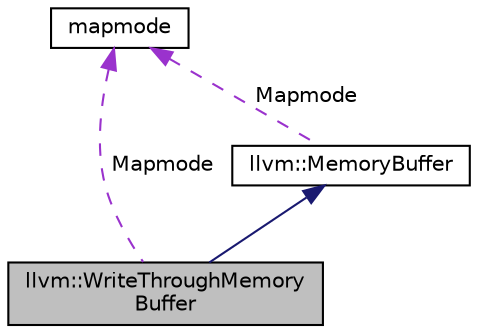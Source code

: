 digraph "llvm::WriteThroughMemoryBuffer"
{
 // LATEX_PDF_SIZE
  bgcolor="transparent";
  edge [fontname="Helvetica",fontsize="10",labelfontname="Helvetica",labelfontsize="10"];
  node [fontname="Helvetica",fontsize="10",shape="box"];
  Node1 [label="llvm::WriteThroughMemory\lBuffer",height=0.2,width=0.4,color="black", fillcolor="grey75", style="filled", fontcolor="black",tooltip="This class is an extension of MemoryBuffer, which allows write access to the underlying contents and ..."];
  Node2 -> Node1 [dir="back",color="midnightblue",fontsize="10",style="solid",fontname="Helvetica"];
  Node2 [label="llvm::MemoryBuffer",height=0.2,width=0.4,color="black",URL="$classllvm_1_1MemoryBuffer.html",tooltip="This interface provides simple read-only access to a block of memory, and provides simple methods for..."];
  Node3 -> Node2 [dir="back",color="darkorchid3",fontsize="10",style="dashed",label=" Mapmode" ,fontname="Helvetica"];
  Node3 [label="mapmode",height=0.2,width=0.4,color="black",tooltip=" "];
  Node3 -> Node1 [dir="back",color="darkorchid3",fontsize="10",style="dashed",label=" Mapmode" ,fontname="Helvetica"];
}
